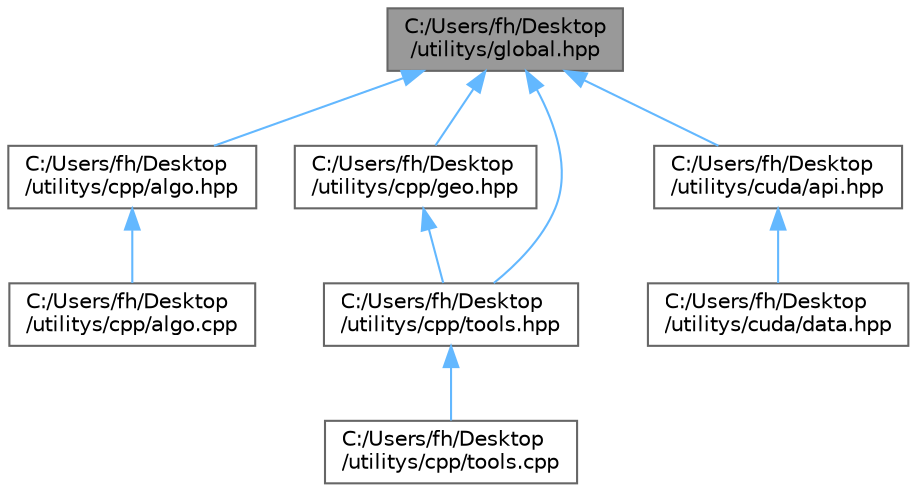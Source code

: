 digraph "C:/Users/fh/Desktop/utilitys/global.hpp"
{
 // LATEX_PDF_SIZE
  bgcolor="transparent";
  edge [fontname=Helvetica,fontsize=10,labelfontname=Helvetica,labelfontsize=10];
  node [fontname=Helvetica,fontsize=10,shape=box,height=0.2,width=0.4];
  Node1 [id="Node000001",label="C:/Users/fh/Desktop\l/utilitys/global.hpp",height=0.2,width=0.4,color="gray40", fillcolor="grey60", style="filled", fontcolor="black",tooltip=" "];
  Node1 -> Node2 [id="edge1_Node000001_Node000002",dir="back",color="steelblue1",style="solid",tooltip=" "];
  Node2 [id="Node000002",label="C:/Users/fh/Desktop\l/utilitys/cpp/algo.hpp",height=0.2,width=0.4,color="grey40", fillcolor="white", style="filled",URL="$algo_8hpp.html",tooltip="Commonly Used Algorithms on CPU."];
  Node2 -> Node3 [id="edge2_Node000002_Node000003",dir="back",color="steelblue1",style="solid",tooltip=" "];
  Node3 [id="Node000003",label="C:/Users/fh/Desktop\l/utilitys/cpp/algo.cpp",height=0.2,width=0.4,color="grey40", fillcolor="white", style="filled",URL="$algo_8cpp.html",tooltip=" "];
  Node1 -> Node4 [id="edge3_Node000001_Node000004",dir="back",color="steelblue1",style="solid",tooltip=" "];
  Node4 [id="Node000004",label="C:/Users/fh/Desktop\l/utilitys/cpp/geo.hpp",height=0.2,width=0.4,color="grey40", fillcolor="white", style="filled",URL="$geo_8hpp.html",tooltip=" "];
  Node4 -> Node5 [id="edge4_Node000004_Node000005",dir="back",color="steelblue1",style="solid",tooltip=" "];
  Node5 [id="Node000005",label="C:/Users/fh/Desktop\l/utilitys/cpp/tools.hpp",height=0.2,width=0.4,color="grey40", fillcolor="white", style="filled",URL="$tools_8hpp.html",tooltip=" "];
  Node5 -> Node6 [id="edge5_Node000005_Node000006",dir="back",color="steelblue1",style="solid",tooltip=" "];
  Node6 [id="Node000006",label="C:/Users/fh/Desktop\l/utilitys/cpp/tools.cpp",height=0.2,width=0.4,color="grey40", fillcolor="white", style="filled",URL="$tools_8cpp.html",tooltip=" "];
  Node1 -> Node5 [id="edge6_Node000001_Node000005",dir="back",color="steelblue1",style="solid",tooltip=" "];
  Node1 -> Node7 [id="edge7_Node000001_Node000007",dir="back",color="steelblue1",style="solid",tooltip=" "];
  Node7 [id="Node000007",label="C:/Users/fh/Desktop\l/utilitys/cuda/api.hpp",height=0.2,width=0.4,color="grey40", fillcolor="white", style="filled",URL="$api_8hpp.html",tooltip=" "];
  Node7 -> Node8 [id="edge8_Node000007_Node000008",dir="back",color="steelblue1",style="solid",tooltip=" "];
  Node8 [id="Node000008",label="C:/Users/fh/Desktop\l/utilitys/cuda/data.hpp",height=0.2,width=0.4,color="grey40", fillcolor="white", style="filled",URL="$data_8hpp.html",tooltip=" "];
}
